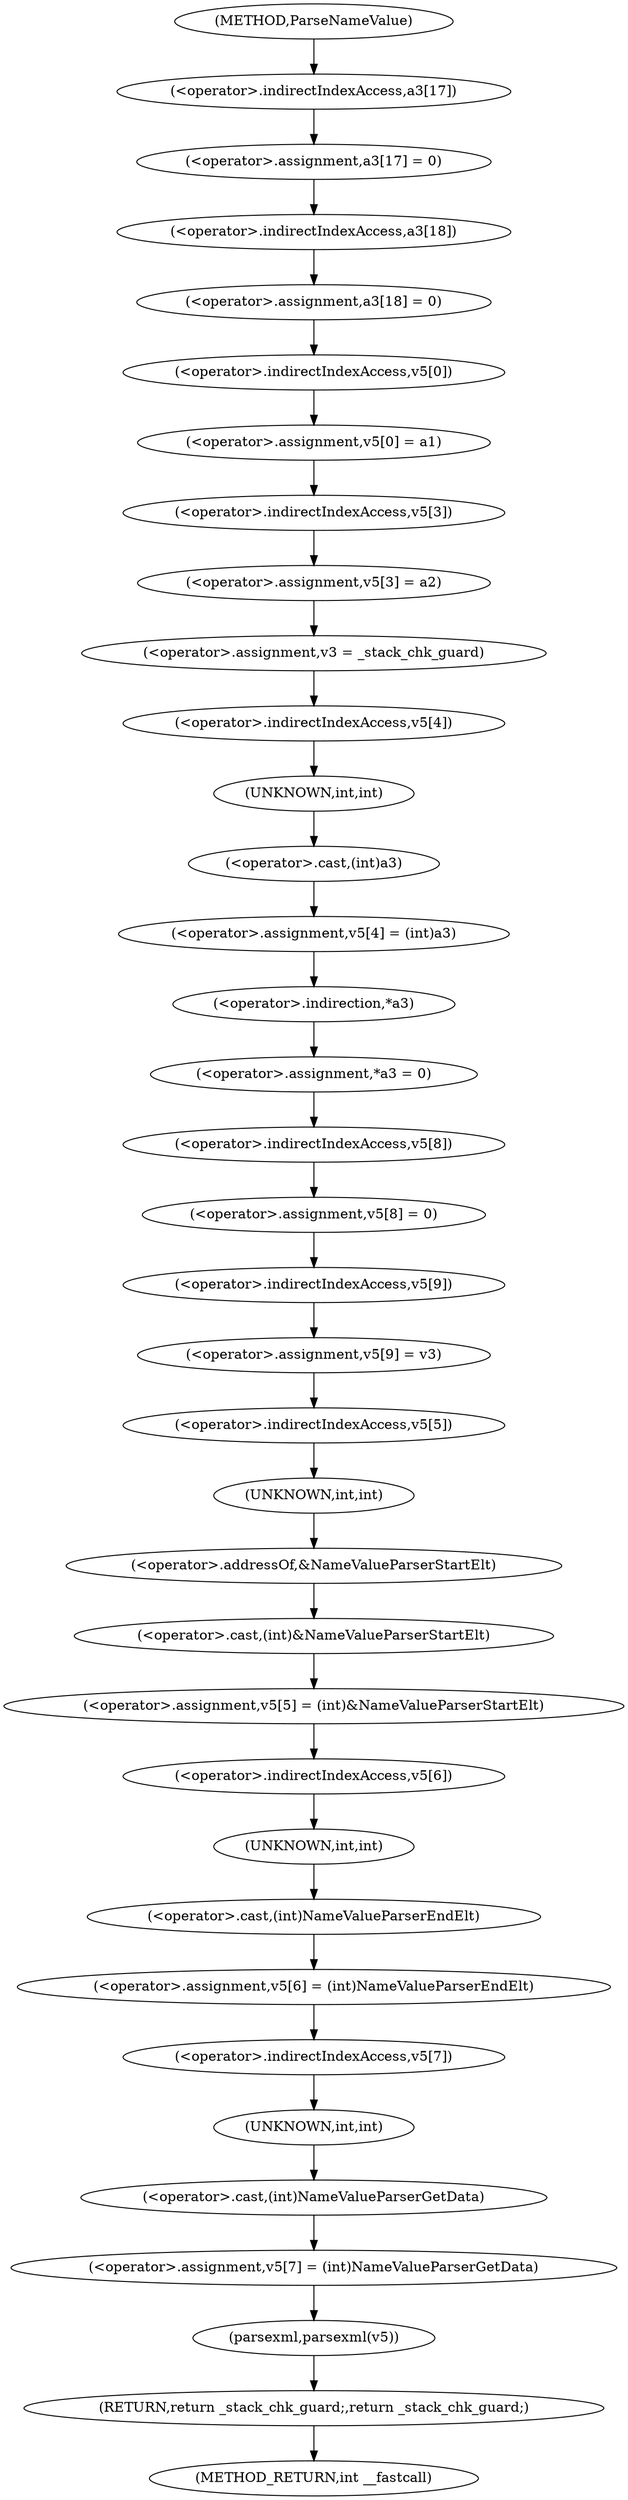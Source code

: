 digraph ParseNameValue {  
"1000110" [label = "(<operator>.assignment,a3[17] = 0)" ]
"1000111" [label = "(<operator>.indirectIndexAccess,a3[17])" ]
"1000115" [label = "(<operator>.assignment,a3[18] = 0)" ]
"1000116" [label = "(<operator>.indirectIndexAccess,a3[18])" ]
"1000120" [label = "(<operator>.assignment,v5[0] = a1)" ]
"1000121" [label = "(<operator>.indirectIndexAccess,v5[0])" ]
"1000125" [label = "(<operator>.assignment,v5[3] = a2)" ]
"1000126" [label = "(<operator>.indirectIndexAccess,v5[3])" ]
"1000130" [label = "(<operator>.assignment,v3 = _stack_chk_guard)" ]
"1000133" [label = "(<operator>.assignment,v5[4] = (int)a3)" ]
"1000134" [label = "(<operator>.indirectIndexAccess,v5[4])" ]
"1000137" [label = "(<operator>.cast,(int)a3)" ]
"1000138" [label = "(UNKNOWN,int,int)" ]
"1000140" [label = "(<operator>.assignment,*a3 = 0)" ]
"1000141" [label = "(<operator>.indirection,*a3)" ]
"1000144" [label = "(<operator>.assignment,v5[8] = 0)" ]
"1000145" [label = "(<operator>.indirectIndexAccess,v5[8])" ]
"1000149" [label = "(<operator>.assignment,v5[9] = v3)" ]
"1000150" [label = "(<operator>.indirectIndexAccess,v5[9])" ]
"1000154" [label = "(<operator>.assignment,v5[5] = (int)&NameValueParserStartElt)" ]
"1000155" [label = "(<operator>.indirectIndexAccess,v5[5])" ]
"1000158" [label = "(<operator>.cast,(int)&NameValueParserStartElt)" ]
"1000159" [label = "(UNKNOWN,int,int)" ]
"1000160" [label = "(<operator>.addressOf,&NameValueParserStartElt)" ]
"1000162" [label = "(<operator>.assignment,v5[6] = (int)NameValueParserEndElt)" ]
"1000163" [label = "(<operator>.indirectIndexAccess,v5[6])" ]
"1000166" [label = "(<operator>.cast,(int)NameValueParserEndElt)" ]
"1000167" [label = "(UNKNOWN,int,int)" ]
"1000169" [label = "(<operator>.assignment,v5[7] = (int)NameValueParserGetData)" ]
"1000170" [label = "(<operator>.indirectIndexAccess,v5[7])" ]
"1000173" [label = "(<operator>.cast,(int)NameValueParserGetData)" ]
"1000174" [label = "(UNKNOWN,int,int)" ]
"1000176" [label = "(parsexml,parsexml(v5))" ]
"1000178" [label = "(RETURN,return _stack_chk_guard;,return _stack_chk_guard;)" ]
"1000103" [label = "(METHOD,ParseNameValue)" ]
"1000180" [label = "(METHOD_RETURN,int __fastcall)" ]
  "1000110" -> "1000116" 
  "1000111" -> "1000110" 
  "1000115" -> "1000121" 
  "1000116" -> "1000115" 
  "1000120" -> "1000126" 
  "1000121" -> "1000120" 
  "1000125" -> "1000130" 
  "1000126" -> "1000125" 
  "1000130" -> "1000134" 
  "1000133" -> "1000141" 
  "1000134" -> "1000138" 
  "1000137" -> "1000133" 
  "1000138" -> "1000137" 
  "1000140" -> "1000145" 
  "1000141" -> "1000140" 
  "1000144" -> "1000150" 
  "1000145" -> "1000144" 
  "1000149" -> "1000155" 
  "1000150" -> "1000149" 
  "1000154" -> "1000163" 
  "1000155" -> "1000159" 
  "1000158" -> "1000154" 
  "1000159" -> "1000160" 
  "1000160" -> "1000158" 
  "1000162" -> "1000170" 
  "1000163" -> "1000167" 
  "1000166" -> "1000162" 
  "1000167" -> "1000166" 
  "1000169" -> "1000176" 
  "1000170" -> "1000174" 
  "1000173" -> "1000169" 
  "1000174" -> "1000173" 
  "1000176" -> "1000178" 
  "1000178" -> "1000180" 
  "1000103" -> "1000111" 
}
